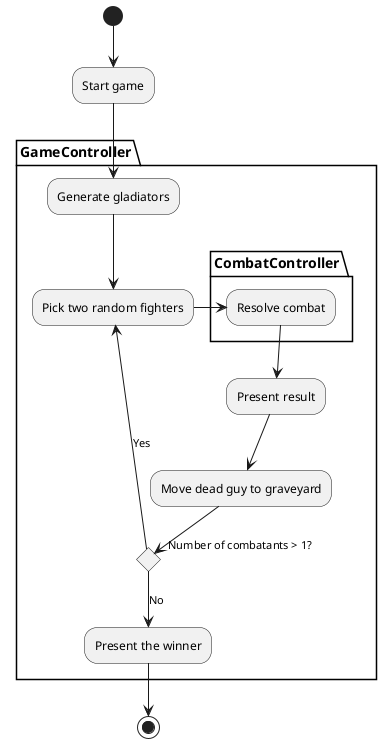@startuml
	(*) --> Start game

	partition GameController {
		--> Generate gladiators
		--> Pick two random fighters

		partition CombatController {
			-> Resolve combat
		}
		
		--> Present result
		--> Move dead guy to graveyard

		if "Number of combatants > 1?" then
			-left->[Yes] Pick two random fighters
		else
			-down->[No] Present the winner
		endif
	}

	--> (*)
@enduml